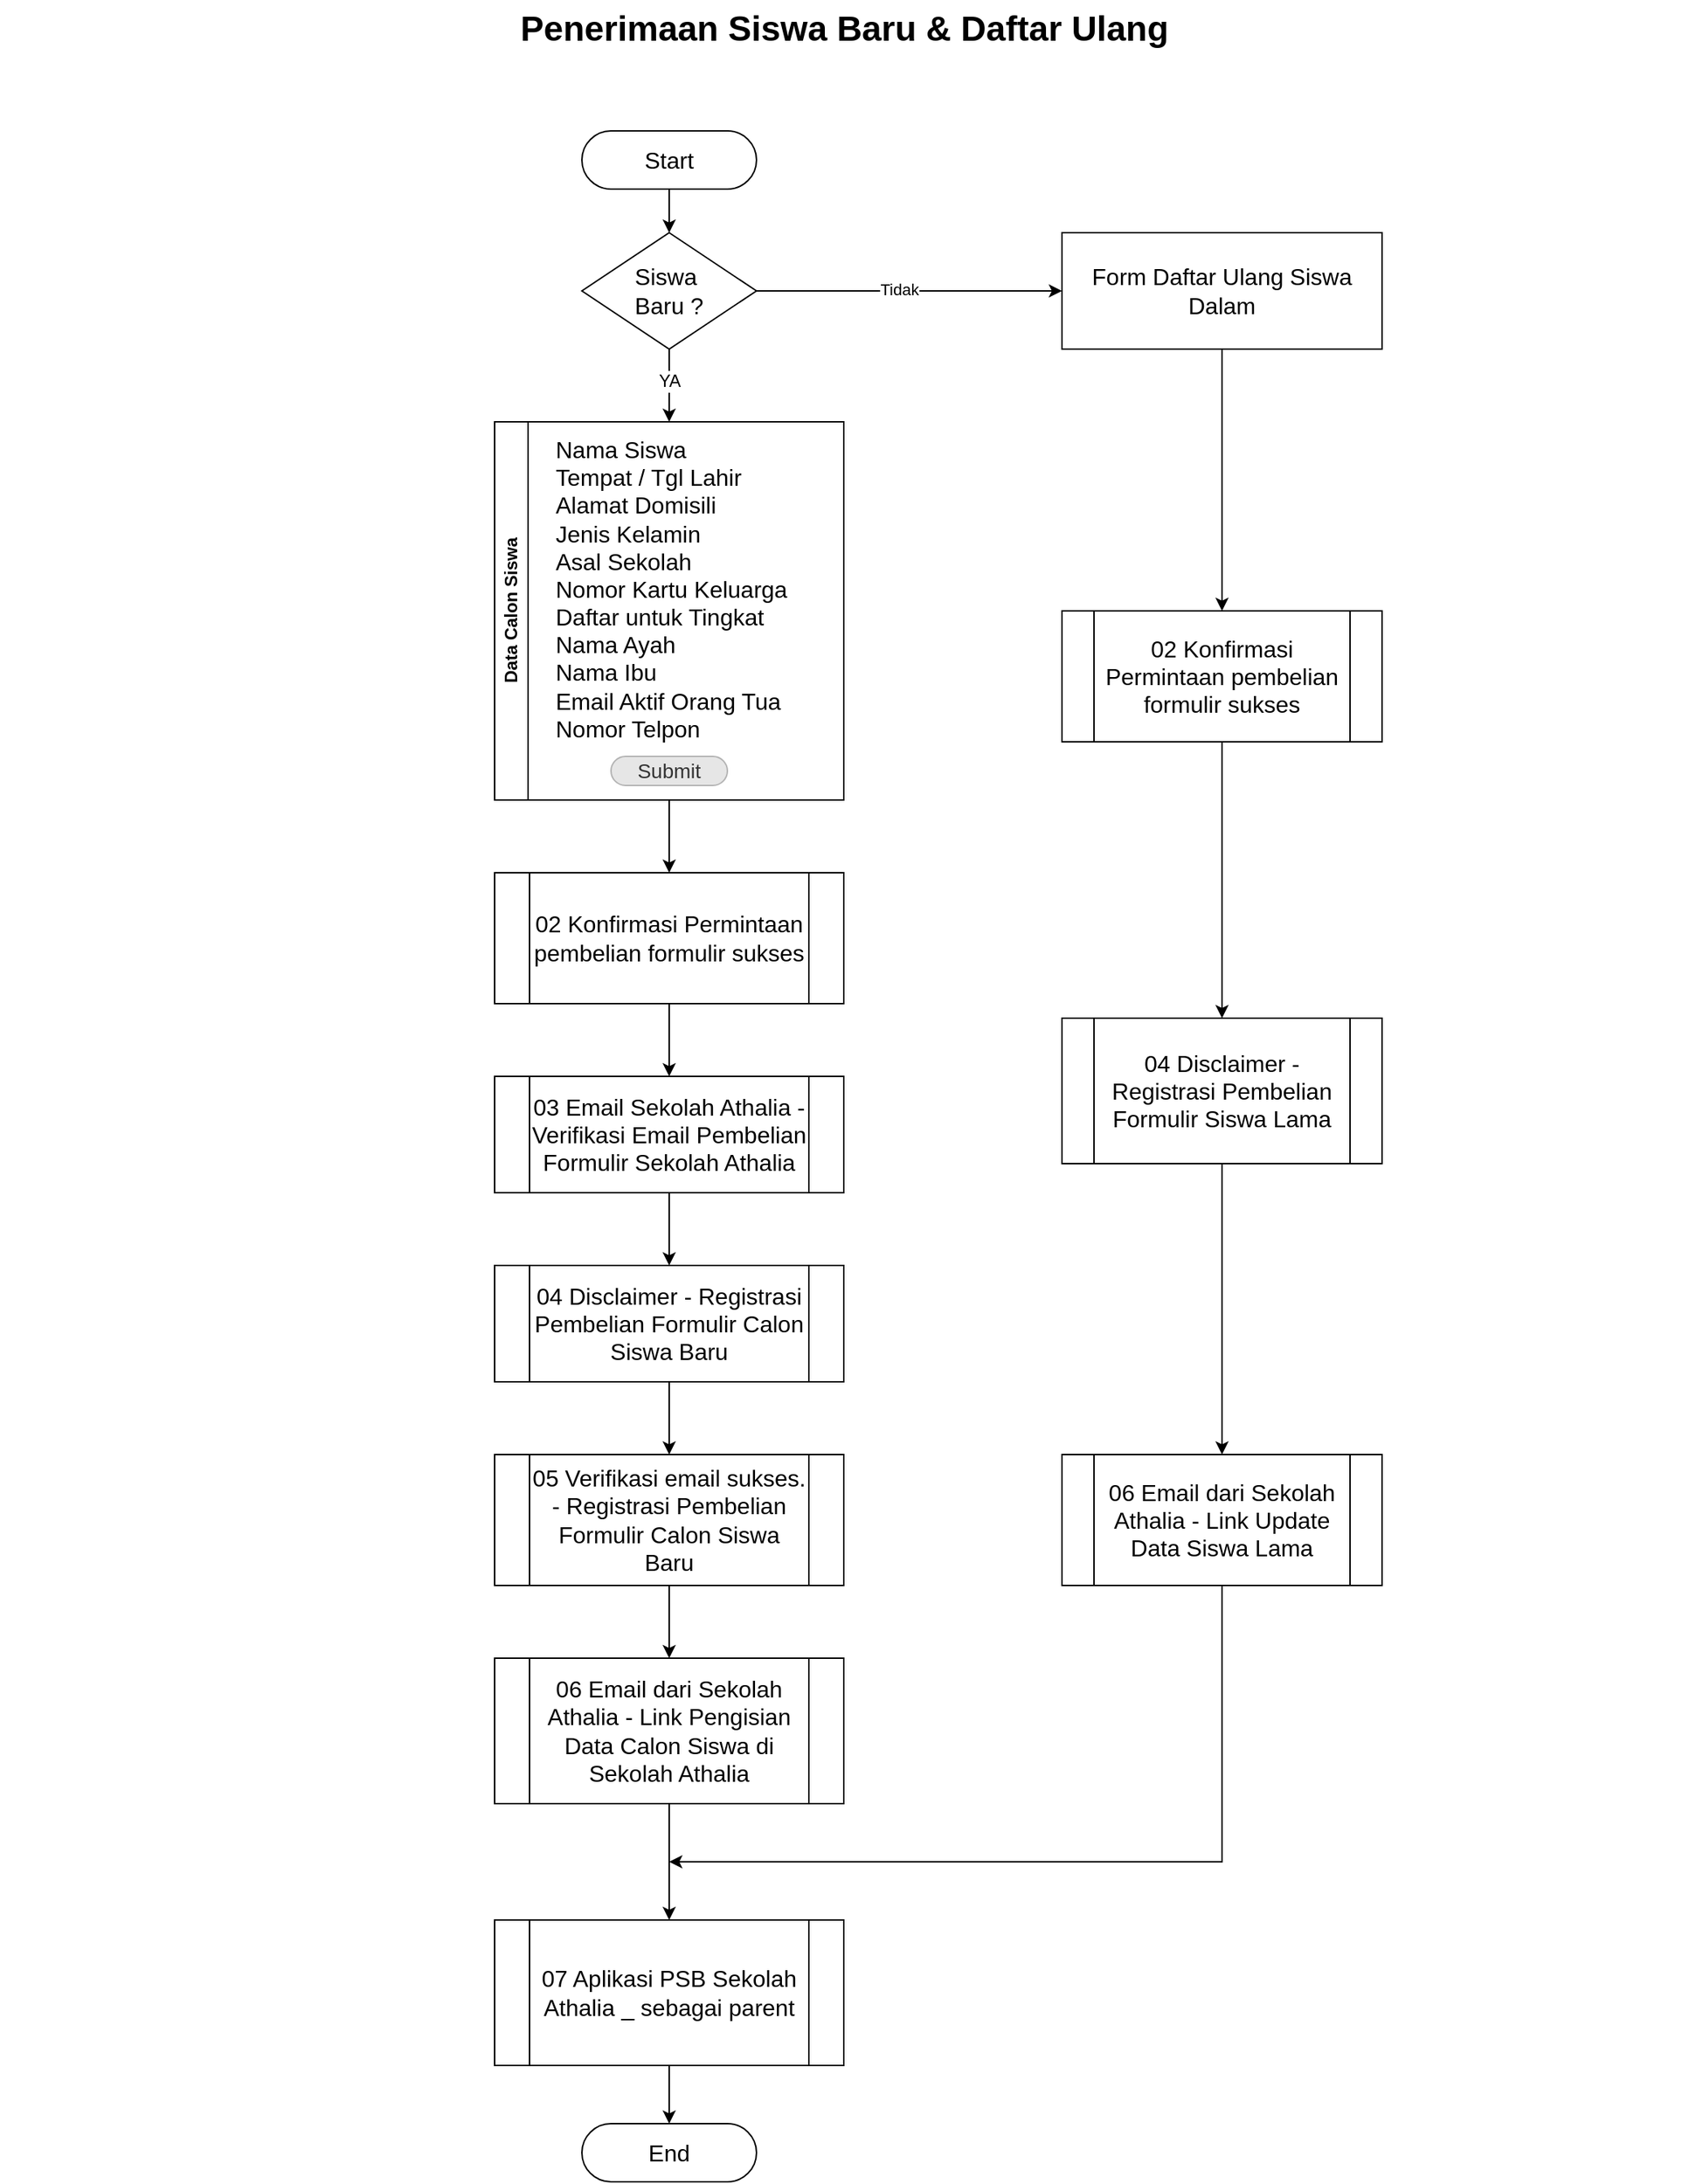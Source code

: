 <mxfile version="26.2.14">
  <diagram name="Page-1" id="929967ad-93f9-6ef4-fab6-5d389245f69c">
    <mxGraphModel dx="1342" dy="932" grid="1" gridSize="10" guides="1" tooltips="1" connect="1" arrows="1" fold="1" page="1" pageScale="1.5" pageWidth="827" pageHeight="1169" background="none" math="0" shadow="0">
      <root>
        <mxCell id="0" style=";html=1;" />
        <mxCell id="1" style=";html=1;" parent="0" />
        <mxCell id="1672d66443f91eb5-23" value="Penerimaan Siswa Baru &amp;amp; Daftar Ulang" style="text;strokeColor=none;fillColor=none;html=1;fontSize=24;fontStyle=1;verticalAlign=middle;align=center;" parent="1" vertex="1">
          <mxGeometry x="40" y="40" width="1160" height="40" as="geometry" />
        </mxCell>
        <mxCell id="_KyKIUHTHEUxdtjY7VwU-4" style="edgeStyle=orthogonalEdgeStyle;rounded=0;orthogonalLoop=1;jettySize=auto;html=1;exitX=0.5;exitY=1;exitDx=0;exitDy=0;entryX=0.5;entryY=0;entryDx=0;entryDy=0;" parent="1" source="_KyKIUHTHEUxdtjY7VwU-3" edge="1" target="_KyKIUHTHEUxdtjY7VwU-7">
          <mxGeometry relative="1" as="geometry">
            <mxPoint x="500" y="320" as="targetPoint" />
          </mxGeometry>
        </mxCell>
        <mxCell id="_KyKIUHTHEUxdtjY7VwU-5" value="&lt;font style=&quot;font-size: 12px;&quot;&gt;YA&lt;/font&gt;" style="edgeLabel;html=1;align=center;verticalAlign=middle;resizable=0;points=[];" parent="_KyKIUHTHEUxdtjY7VwU-4" vertex="1" connectable="0">
          <mxGeometry x="-0.453" y="1" relative="1" as="geometry">
            <mxPoint x="-1" y="8" as="offset" />
          </mxGeometry>
        </mxCell>
        <mxCell id="_KyKIUHTHEUxdtjY7VwU-23" value="" style="edgeStyle=orthogonalEdgeStyle;rounded=0;orthogonalLoop=1;jettySize=auto;html=1;" parent="1" source="_KyKIUHTHEUxdtjY7VwU-3" target="_KyKIUHTHEUxdtjY7VwU-22" edge="1">
          <mxGeometry relative="1" as="geometry" />
        </mxCell>
        <mxCell id="_KyKIUHTHEUxdtjY7VwU-32" value="Tidak" style="edgeLabel;html=1;align=center;verticalAlign=middle;resizable=0;points=[];" parent="_KyKIUHTHEUxdtjY7VwU-23" vertex="1" connectable="0">
          <mxGeometry x="-0.073" y="1" relative="1" as="geometry">
            <mxPoint as="offset" />
          </mxGeometry>
        </mxCell>
        <mxCell id="_KyKIUHTHEUxdtjY7VwU-3" value="&lt;font&gt;Siswa&amp;nbsp;&lt;/font&gt;&lt;div&gt;&lt;font&gt;Baru ?&lt;/font&gt;&lt;/div&gt;" style="rhombus;whiteSpace=wrap;html=1;fontSize=16;" parent="1" vertex="1">
          <mxGeometry x="440" y="200" width="120" height="80" as="geometry" />
        </mxCell>
        <mxCell id="_KyKIUHTHEUxdtjY7VwU-7" value="Data Calon Siswa" style="swimlane;horizontal=0;whiteSpace=wrap;html=1;" parent="1" vertex="1">
          <mxGeometry x="380" y="330" width="240" height="260" as="geometry" />
        </mxCell>
        <mxCell id="_KyKIUHTHEUxdtjY7VwU-9" value="Nama Siswa&lt;div&gt;Tempat / Tgl Lahir&lt;/div&gt;&lt;div&gt;Alamat Domisili&lt;br&gt;Jenis Kelamin&lt;br&gt;Asal Sekolah&lt;/div&gt;&lt;div&gt;Nomor Kartu Keluarga&lt;/div&gt;&lt;div&gt;Daftar untuk Tingkat&lt;/div&gt;&lt;div&gt;Nama Ayah&lt;/div&gt;&lt;div&gt;Nama Ibu&lt;br&gt;Email Aktif Orang Tua&lt;/div&gt;&lt;div&gt;Nomor Telpon&amp;nbsp;&lt;/div&gt;" style="text;html=1;align=left;verticalAlign=middle;resizable=0;points=[];autosize=1;strokeColor=none;fillColor=none;fontSize=16;" parent="_KyKIUHTHEUxdtjY7VwU-7" vertex="1">
          <mxGeometry x="40" y="5" width="180" height="220" as="geometry" />
        </mxCell>
        <mxCell id="_KyKIUHTHEUxdtjY7VwU-11" value="Submit" style="rounded=1;html=1;shadow=0;dashed=0;whiteSpace=wrap;fontSize=14;fillColor=#E6E6E6;align=center;strokeColor=#B3B3B3;fontColor=#333333;arcSize=50;" parent="_KyKIUHTHEUxdtjY7VwU-7" vertex="1">
          <mxGeometry x="80" y="230" width="80" height="20" as="geometry" />
        </mxCell>
        <mxCell id="_KyKIUHTHEUxdtjY7VwU-19" value="" style="edgeStyle=orthogonalEdgeStyle;rounded=0;orthogonalLoop=1;jettySize=auto;html=1;" parent="1" source="_KyKIUHTHEUxdtjY7VwU-13" target="_KyKIUHTHEUxdtjY7VwU-14" edge="1">
          <mxGeometry relative="1" as="geometry" />
        </mxCell>
        <mxCell id="_KyKIUHTHEUxdtjY7VwU-13" value="03 Email Sekolah Athalia - Verifikasi Email Pembelian Formulir Sekolah Athalia" style="shape=process;whiteSpace=wrap;html=1;backgroundOutline=1;fontSize=16;" parent="1" vertex="1">
          <mxGeometry x="380" y="780" width="240" height="80" as="geometry" />
        </mxCell>
        <mxCell id="_KyKIUHTHEUxdtjY7VwU-27" value="" style="edgeStyle=orthogonalEdgeStyle;rounded=0;orthogonalLoop=1;jettySize=auto;html=1;" parent="1" source="_KyKIUHTHEUxdtjY7VwU-14" target="_KyKIUHTHEUxdtjY7VwU-24" edge="1">
          <mxGeometry relative="1" as="geometry" />
        </mxCell>
        <mxCell id="_KyKIUHTHEUxdtjY7VwU-14" value="04 Disclaimer - Registrasi Pembelian Formulir Calon Siswa Baru" style="shape=process;whiteSpace=wrap;html=1;backgroundOutline=1;fontSize=16;" parent="1" vertex="1">
          <mxGeometry x="380" y="910" width="240" height="80" as="geometry" />
        </mxCell>
        <mxCell id="_KyKIUHTHEUxdtjY7VwU-17" value="" style="edgeStyle=orthogonalEdgeStyle;rounded=0;orthogonalLoop=1;jettySize=auto;html=1;entryX=0.5;entryY=0;entryDx=0;entryDy=0;" parent="1" source="_KyKIUHTHEUxdtjY7VwU-15" target="_KyKIUHTHEUxdtjY7VwU-13" edge="1">
          <mxGeometry relative="1" as="geometry">
            <mxPoint x="500" y="640" as="targetPoint" />
          </mxGeometry>
        </mxCell>
        <mxCell id="_KyKIUHTHEUxdtjY7VwU-15" value="02 Konfirmasi Permintaan pembelian formulir sukses" style="shape=process;whiteSpace=wrap;html=1;backgroundOutline=1;fontSize=16;" parent="1" vertex="1">
          <mxGeometry x="380" y="640" width="240" height="90" as="geometry" />
        </mxCell>
        <mxCell id="_KyKIUHTHEUxdtjY7VwU-21" value="" style="edgeStyle=orthogonalEdgeStyle;rounded=0;orthogonalLoop=1;jettySize=auto;html=1;" parent="1" source="_KyKIUHTHEUxdtjY7VwU-20" target="_KyKIUHTHEUxdtjY7VwU-3" edge="1">
          <mxGeometry relative="1" as="geometry" />
        </mxCell>
        <mxCell id="_KyKIUHTHEUxdtjY7VwU-20" value="Start" style="rounded=1;whiteSpace=wrap;html=1;arcSize=50;fontSize=16;" parent="1" vertex="1">
          <mxGeometry x="440" y="130" width="120" height="40" as="geometry" />
        </mxCell>
        <mxCell id="_KyKIUHTHEUxdtjY7VwU-31" value="" style="edgeStyle=orthogonalEdgeStyle;rounded=0;orthogonalLoop=1;jettySize=auto;html=1;" parent="1" source="_KyKIUHTHEUxdtjY7VwU-22" target="_KyKIUHTHEUxdtjY7VwU-30" edge="1">
          <mxGeometry relative="1" as="geometry" />
        </mxCell>
        <mxCell id="_KyKIUHTHEUxdtjY7VwU-22" value="Form Daftar Ulang Siswa Dalam" style="whiteSpace=wrap;html=1;fontSize=16;" parent="1" vertex="1">
          <mxGeometry x="770" y="200" width="220" height="80" as="geometry" />
        </mxCell>
        <mxCell id="_KyKIUHTHEUxdtjY7VwU-28" value="" style="edgeStyle=orthogonalEdgeStyle;rounded=0;orthogonalLoop=1;jettySize=auto;html=1;" parent="1" source="_KyKIUHTHEUxdtjY7VwU-24" target="_KyKIUHTHEUxdtjY7VwU-25" edge="1">
          <mxGeometry relative="1" as="geometry" />
        </mxCell>
        <mxCell id="_KyKIUHTHEUxdtjY7VwU-24" value="05 Verifikasi email sukses. - Registrasi Pembelian Formulir Calon Siswa Baru" style="shape=process;whiteSpace=wrap;html=1;backgroundOutline=1;fontSize=16;" parent="1" vertex="1">
          <mxGeometry x="380" y="1040" width="240" height="90" as="geometry" />
        </mxCell>
        <mxCell id="_KyKIUHTHEUxdtjY7VwU-29" value="" style="edgeStyle=orthogonalEdgeStyle;rounded=0;orthogonalLoop=1;jettySize=auto;html=1;" parent="1" source="_KyKIUHTHEUxdtjY7VwU-25" target="_KyKIUHTHEUxdtjY7VwU-26" edge="1">
          <mxGeometry relative="1" as="geometry" />
        </mxCell>
        <mxCell id="_KyKIUHTHEUxdtjY7VwU-25" value="06 Email dari Sekolah Athalia - Link Pengisian Data Calon Siswa di Sekolah Athalia" style="shape=process;whiteSpace=wrap;html=1;backgroundOutline=1;fontSize=16;" parent="1" vertex="1">
          <mxGeometry x="380" y="1180" width="240" height="100" as="geometry" />
        </mxCell>
        <mxCell id="_KyKIUHTHEUxdtjY7VwU-39" value="" style="edgeStyle=orthogonalEdgeStyle;rounded=0;orthogonalLoop=1;jettySize=auto;html=1;" parent="1" source="_KyKIUHTHEUxdtjY7VwU-26" target="_KyKIUHTHEUxdtjY7VwU-38" edge="1">
          <mxGeometry relative="1" as="geometry" />
        </mxCell>
        <mxCell id="_KyKIUHTHEUxdtjY7VwU-26" value="07 Aplikasi PSB Sekolah Athalia _ sebagai parent" style="shape=process;whiteSpace=wrap;html=1;backgroundOutline=1;fontSize=16;" parent="1" vertex="1">
          <mxGeometry x="380" y="1360" width="240" height="100" as="geometry" />
        </mxCell>
        <mxCell id="_KyKIUHTHEUxdtjY7VwU-36" value="" style="edgeStyle=orthogonalEdgeStyle;rounded=0;orthogonalLoop=1;jettySize=auto;html=1;" parent="1" source="_KyKIUHTHEUxdtjY7VwU-30" target="_KyKIUHTHEUxdtjY7VwU-34" edge="1">
          <mxGeometry relative="1" as="geometry" />
        </mxCell>
        <mxCell id="_KyKIUHTHEUxdtjY7VwU-30" value="02 Konfirmasi Permintaan pembelian formulir sukses" style="shape=process;whiteSpace=wrap;html=1;backgroundOutline=1;fontSize=16;" parent="1" vertex="1">
          <mxGeometry x="770" y="460" width="220" height="90" as="geometry" />
        </mxCell>
        <mxCell id="JlBekwIXPFaL6Gy5bJi7-4" style="edgeStyle=orthogonalEdgeStyle;rounded=0;orthogonalLoop=1;jettySize=auto;html=1;exitX=0.5;exitY=1;exitDx=0;exitDy=0;" edge="1" parent="1" source="_KyKIUHTHEUxdtjY7VwU-33">
          <mxGeometry relative="1" as="geometry">
            <mxPoint x="500" y="1320" as="targetPoint" />
            <Array as="points">
              <mxPoint x="880" y="1320" />
              <mxPoint x="600" y="1320" />
            </Array>
          </mxGeometry>
        </mxCell>
        <mxCell id="_KyKIUHTHEUxdtjY7VwU-33" value="06 Email dari Sekolah Athalia - Link Update Data Siswa Lama" style="shape=process;whiteSpace=wrap;html=1;backgroundOutline=1;fontSize=16;" parent="1" vertex="1">
          <mxGeometry x="770" y="1040" width="220" height="90" as="geometry" />
        </mxCell>
        <mxCell id="_KyKIUHTHEUxdtjY7VwU-35" value="" style="edgeStyle=orthogonalEdgeStyle;rounded=0;orthogonalLoop=1;jettySize=auto;html=1;" parent="1" source="_KyKIUHTHEUxdtjY7VwU-34" target="_KyKIUHTHEUxdtjY7VwU-33" edge="1">
          <mxGeometry relative="1" as="geometry" />
        </mxCell>
        <mxCell id="_KyKIUHTHEUxdtjY7VwU-34" value="04 Disclaimer - Registrasi Pembelian Formulir Siswa Lama" style="shape=process;whiteSpace=wrap;html=1;backgroundOutline=1;fontSize=16;" parent="1" vertex="1">
          <mxGeometry x="770" y="740" width="220" height="100" as="geometry" />
        </mxCell>
        <mxCell id="_KyKIUHTHEUxdtjY7VwU-38" value="End" style="rounded=1;whiteSpace=wrap;html=1;arcSize=50;fontSize=16;" parent="1" vertex="1">
          <mxGeometry x="440" y="1500" width="120" height="40" as="geometry" />
        </mxCell>
        <mxCell id="JlBekwIXPFaL6Gy5bJi7-6" style="edgeStyle=orthogonalEdgeStyle;rounded=0;orthogonalLoop=1;jettySize=auto;html=1;exitX=0.5;exitY=1;exitDx=0;exitDy=0;" edge="1" parent="1" source="_KyKIUHTHEUxdtjY7VwU-7" target="_KyKIUHTHEUxdtjY7VwU-15">
          <mxGeometry relative="1" as="geometry" />
        </mxCell>
      </root>
    </mxGraphModel>
  </diagram>
</mxfile>

